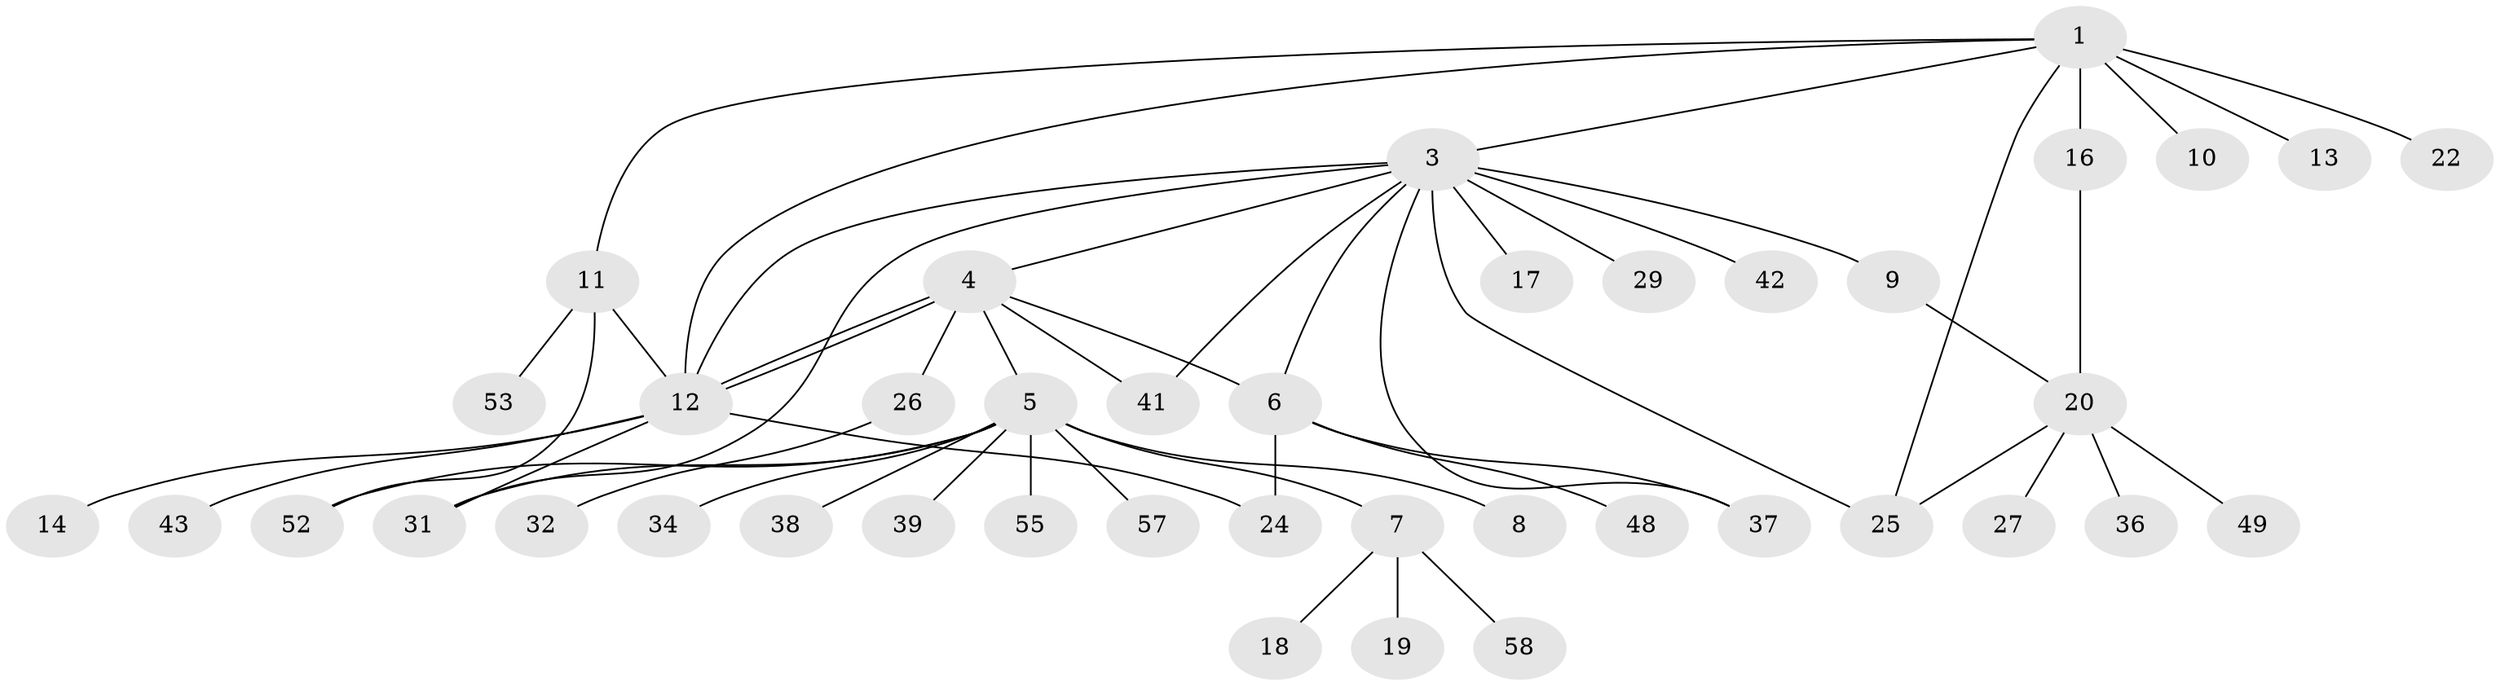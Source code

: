 // Generated by graph-tools (version 1.1) at 2025/51/02/27/25 19:51:57]
// undirected, 41 vertices, 54 edges
graph export_dot {
graph [start="1"]
  node [color=gray90,style=filled];
  1 [super="+2"];
  3 [super="+33"];
  4 [super="+51"];
  5 [super="+23"];
  6 [super="+45"];
  7 [super="+21"];
  8;
  9;
  10;
  11 [super="+15"];
  12 [super="+50"];
  13 [super="+56"];
  14 [super="+46"];
  16;
  17;
  18 [super="+28"];
  19;
  20 [super="+47"];
  22;
  24;
  25 [super="+40"];
  26 [super="+30"];
  27;
  29;
  31 [super="+35"];
  32;
  34;
  36;
  37 [super="+54"];
  38;
  39;
  41 [super="+44"];
  42;
  43;
  48;
  49;
  52;
  53;
  55;
  57;
  58;
  1 -- 3;
  1 -- 10;
  1 -- 11;
  1 -- 13 [weight=2];
  1 -- 16;
  1 -- 22;
  1 -- 25;
  1 -- 12;
  3 -- 4;
  3 -- 6;
  3 -- 9;
  3 -- 12;
  3 -- 17;
  3 -- 25 [weight=3];
  3 -- 29;
  3 -- 31 [weight=2];
  3 -- 37;
  3 -- 42;
  3 -- 41;
  4 -- 5;
  4 -- 6;
  4 -- 12;
  4 -- 12;
  4 -- 26 [weight=2];
  4 -- 41;
  5 -- 7 [weight=3];
  5 -- 8;
  5 -- 39;
  5 -- 34;
  5 -- 38;
  5 -- 52;
  5 -- 55;
  5 -- 57;
  5 -- 31;
  6 -- 48;
  6 -- 24;
  6 -- 37;
  7 -- 18;
  7 -- 19;
  7 -- 58;
  9 -- 20;
  11 -- 12;
  11 -- 52;
  11 -- 53;
  12 -- 14;
  12 -- 24;
  12 -- 31;
  12 -- 43;
  16 -- 20;
  20 -- 25;
  20 -- 27;
  20 -- 36;
  20 -- 49;
  26 -- 32;
}
